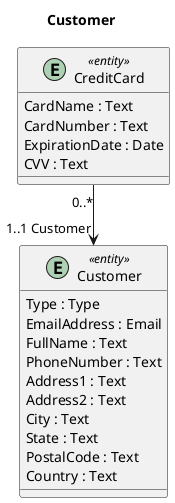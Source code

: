 @startuml
title Customer
entity Customer <<entity>> {
	Type : Type
	EmailAddress : Email
	FullName : Text
	PhoneNumber : Text
	Address1 : Text
	Address2 : Text
	City : Text
	State : Text
	PostalCode : Text
	Country : Text
}
entity CreditCard <<entity>> {
	CardName : Text
	CardNumber : Text
	ExpirationDate : Date
	CVV : Text
}

	CreditCard "0..*" --> "1..1 Customer" Customer
@enduml
